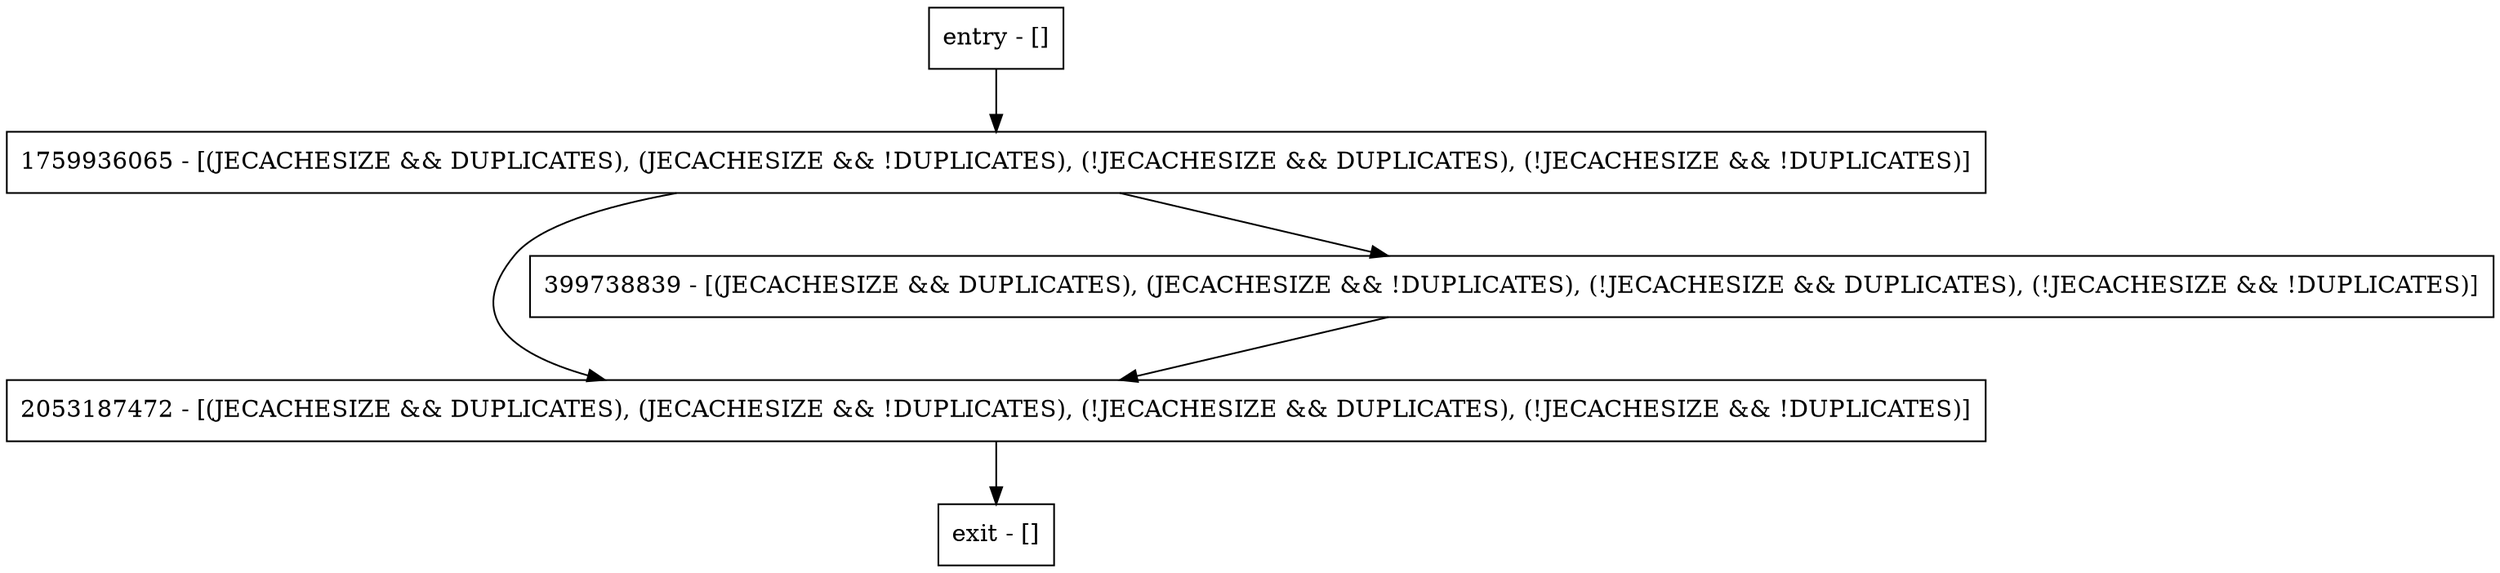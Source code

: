 digraph <init> {
node [shape=record];
entry [label="entry - []"];
exit [label="exit - []"];
1759936065 [label="1759936065 - [(JECACHESIZE && DUPLICATES), (JECACHESIZE && !DUPLICATES), (!JECACHESIZE && DUPLICATES), (!JECACHESIZE && !DUPLICATES)]"];
2053187472 [label="2053187472 - [(JECACHESIZE && DUPLICATES), (JECACHESIZE && !DUPLICATES), (!JECACHESIZE && DUPLICATES), (!JECACHESIZE && !DUPLICATES)]"];
399738839 [label="399738839 - [(JECACHESIZE && DUPLICATES), (JECACHESIZE && !DUPLICATES), (!JECACHESIZE && DUPLICATES), (!JECACHESIZE && !DUPLICATES)]"];
entry;
exit;
entry -> 1759936065;
1759936065 -> 2053187472;
1759936065 -> 399738839;
2053187472 -> exit;
399738839 -> 2053187472;
}
